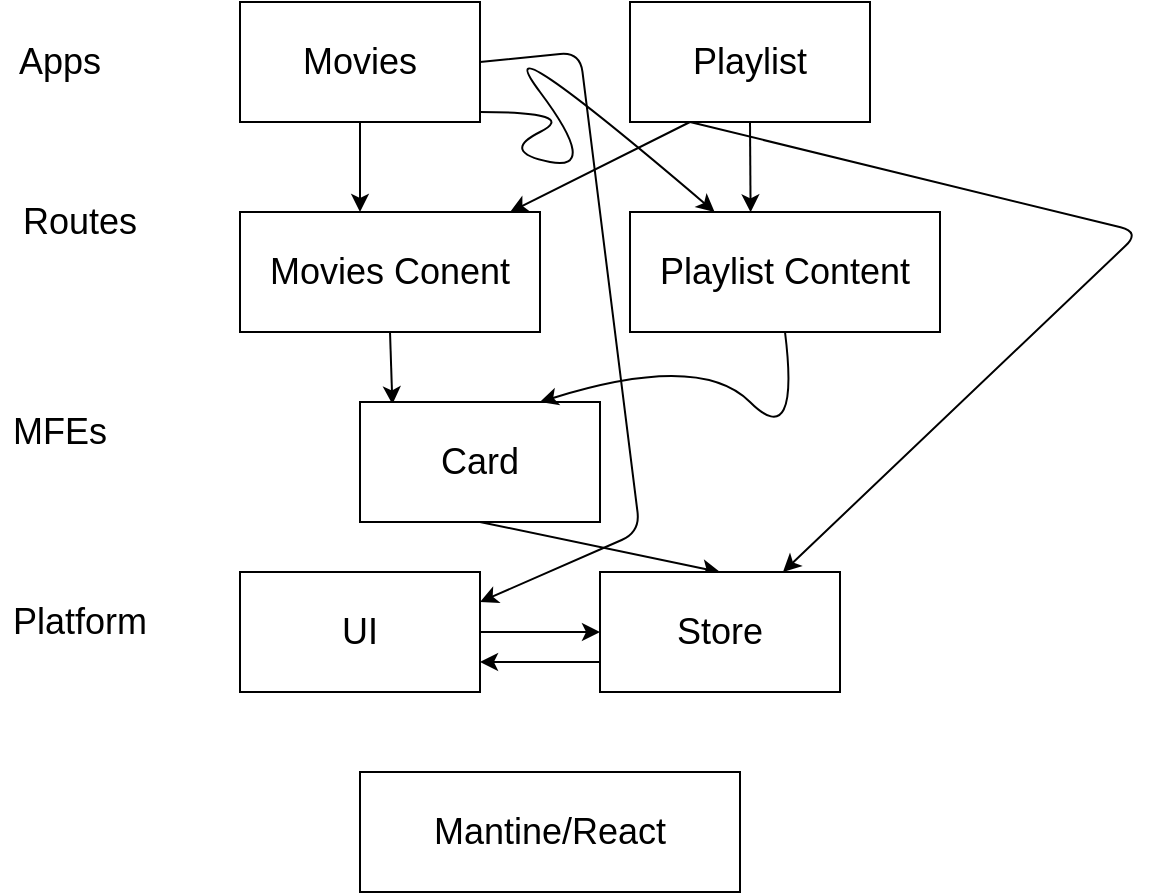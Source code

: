 <mxfile>
    <diagram id="VFFNTYtRTge2JFF7u5NH" name="Page-1">
        <mxGraphModel dx="737" dy="532" grid="1" gridSize="10" guides="1" tooltips="1" connect="1" arrows="1" fold="1" page="1" pageScale="1" pageWidth="850" pageHeight="1100" math="0" shadow="0">
            <root>
                <mxCell id="0"/>
                <mxCell id="1" parent="0"/>
                <mxCell id="2" value="&lt;font style=&quot;font-size: 18px;&quot;&gt;Apps&lt;/font&gt;" style="text;html=1;strokeColor=none;fillColor=none;align=center;verticalAlign=middle;whiteSpace=wrap;rounded=0;" vertex="1" parent="1">
                    <mxGeometry x="110" y="80" width="60" height="30" as="geometry"/>
                </mxCell>
                <mxCell id="3" value="Routes" style="text;html=1;strokeColor=none;fillColor=none;align=center;verticalAlign=middle;whiteSpace=wrap;rounded=0;fontSize=18;" vertex="1" parent="1">
                    <mxGeometry x="120" y="160" width="60" height="30" as="geometry"/>
                </mxCell>
                <mxCell id="4" value="MFEs" style="text;html=1;strokeColor=none;fillColor=none;align=center;verticalAlign=middle;whiteSpace=wrap;rounded=0;fontSize=18;" vertex="1" parent="1">
                    <mxGeometry x="110" y="265" width="60" height="30" as="geometry"/>
                </mxCell>
                <mxCell id="5" value="Platform" style="text;html=1;strokeColor=none;fillColor=none;align=center;verticalAlign=middle;whiteSpace=wrap;rounded=0;fontSize=18;" vertex="1" parent="1">
                    <mxGeometry x="120" y="360" width="60" height="30" as="geometry"/>
                </mxCell>
                <mxCell id="14" style="edgeStyle=none;html=1;entryX=0.4;entryY=0;entryDx=0;entryDy=0;entryPerimeter=0;fontSize=18;" edge="1" parent="1" source="6" target="7">
                    <mxGeometry relative="1" as="geometry"/>
                </mxCell>
                <mxCell id="22" style="edgeStyle=none;html=1;exitX=1;exitY=0.5;exitDx=0;exitDy=0;fontSize=18;entryX=1;entryY=0.25;entryDx=0;entryDy=0;" edge="1" parent="1" source="6" target="9">
                    <mxGeometry relative="1" as="geometry">
                        <mxPoint x="400" y="95" as="targetPoint"/>
                        <Array as="points">
                            <mxPoint x="400" y="90"/>
                            <mxPoint x="430" y="330"/>
                        </Array>
                    </mxGeometry>
                </mxCell>
                <mxCell id="6" value="Movies" style="rounded=0;whiteSpace=wrap;html=1;fontSize=18;" vertex="1" parent="1">
                    <mxGeometry x="230" y="65" width="120" height="60" as="geometry"/>
                </mxCell>
                <mxCell id="15" style="edgeStyle=none;html=1;exitX=0.5;exitY=1;exitDx=0;exitDy=0;entryX=0.135;entryY=0.019;entryDx=0;entryDy=0;entryPerimeter=0;fontSize=18;" edge="1" parent="1" source="7" target="8">
                    <mxGeometry relative="1" as="geometry"/>
                </mxCell>
                <mxCell id="7" value="Movies Conent" style="rounded=0;whiteSpace=wrap;html=1;fontSize=18;" vertex="1" parent="1">
                    <mxGeometry x="230" y="170" width="150" height="60" as="geometry"/>
                </mxCell>
                <mxCell id="21" style="edgeStyle=none;html=1;exitX=0.5;exitY=1;exitDx=0;exitDy=0;entryX=0.5;entryY=0;entryDx=0;entryDy=0;fontSize=18;" edge="1" parent="1" source="8" target="10">
                    <mxGeometry relative="1" as="geometry"/>
                </mxCell>
                <mxCell id="8" value="Card" style="rounded=0;whiteSpace=wrap;html=1;fontSize=18;" vertex="1" parent="1">
                    <mxGeometry x="290" y="265" width="120" height="60" as="geometry"/>
                </mxCell>
                <mxCell id="25" style="edgeStyle=none;html=1;exitX=1;exitY=0.5;exitDx=0;exitDy=0;entryX=0;entryY=0.5;entryDx=0;entryDy=0;fontSize=18;" edge="1" parent="1" source="9" target="10">
                    <mxGeometry relative="1" as="geometry"/>
                </mxCell>
                <mxCell id="9" value="UI" style="rounded=0;whiteSpace=wrap;html=1;fontSize=18;" vertex="1" parent="1">
                    <mxGeometry x="230" y="350" width="120" height="60" as="geometry"/>
                </mxCell>
                <mxCell id="26" style="edgeStyle=none;html=1;exitX=0;exitY=0.75;exitDx=0;exitDy=0;entryX=1;entryY=0.75;entryDx=0;entryDy=0;fontSize=18;" edge="1" parent="1" source="10" target="9">
                    <mxGeometry relative="1" as="geometry"/>
                </mxCell>
                <mxCell id="10" value="Store" style="rounded=0;whiteSpace=wrap;html=1;fontSize=18;" vertex="1" parent="1">
                    <mxGeometry x="410" y="350" width="120" height="60" as="geometry"/>
                </mxCell>
                <mxCell id="11" value="Mantine/React" style="rounded=0;whiteSpace=wrap;html=1;fontSize=18;" vertex="1" parent="1">
                    <mxGeometry x="290" y="450" width="190" height="60" as="geometry"/>
                </mxCell>
                <mxCell id="16" style="edgeStyle=none;html=1;exitX=0.5;exitY=1;exitDx=0;exitDy=0;entryX=0.389;entryY=0.003;entryDx=0;entryDy=0;entryPerimeter=0;fontSize=18;" edge="1" parent="1" source="12" target="13">
                    <mxGeometry relative="1" as="geometry"/>
                </mxCell>
                <mxCell id="20" style="edgeStyle=none;html=1;exitX=0.25;exitY=1;exitDx=0;exitDy=0;fontSize=18;" edge="1" parent="1" source="12" target="7">
                    <mxGeometry relative="1" as="geometry"/>
                </mxCell>
                <mxCell id="23" style="edgeStyle=none;html=1;exitX=0.25;exitY=1;exitDx=0;exitDy=0;fontSize=18;" edge="1" parent="1" source="12" target="10">
                    <mxGeometry relative="1" as="geometry">
                        <Array as="points">
                            <mxPoint x="680" y="180"/>
                        </Array>
                    </mxGeometry>
                </mxCell>
                <mxCell id="12" value="Playlist" style="rounded=0;whiteSpace=wrap;html=1;fontSize=18;" vertex="1" parent="1">
                    <mxGeometry x="425" y="65" width="120" height="60" as="geometry"/>
                </mxCell>
                <mxCell id="13" value="Playlist Content" style="rounded=0;whiteSpace=wrap;html=1;fontSize=18;" vertex="1" parent="1">
                    <mxGeometry x="425" y="170" width="155" height="60" as="geometry"/>
                </mxCell>
                <mxCell id="18" value="" style="curved=1;endArrow=classic;html=1;fontSize=18;exitX=0.5;exitY=1;exitDx=0;exitDy=0;entryX=0.75;entryY=0;entryDx=0;entryDy=0;" edge="1" parent="1" source="13" target="8">
                    <mxGeometry width="50" height="50" relative="1" as="geometry">
                        <mxPoint x="460" y="290" as="sourcePoint"/>
                        <mxPoint x="430" y="300" as="targetPoint"/>
                        <Array as="points">
                            <mxPoint x="510" y="290"/>
                            <mxPoint x="460" y="240"/>
                        </Array>
                    </mxGeometry>
                </mxCell>
                <mxCell id="19" value="" style="curved=1;endArrow=classic;html=1;fontSize=18;" edge="1" parent="1" target="13">
                    <mxGeometry width="50" height="50" relative="1" as="geometry">
                        <mxPoint x="350" y="120" as="sourcePoint"/>
                        <mxPoint x="400" y="70" as="targetPoint"/>
                        <Array as="points">
                            <mxPoint x="400" y="120"/>
                            <mxPoint x="360" y="140"/>
                            <mxPoint x="410" y="150"/>
                            <mxPoint x="350" y="70"/>
                        </Array>
                    </mxGeometry>
                </mxCell>
            </root>
        </mxGraphModel>
    </diagram>
</mxfile>